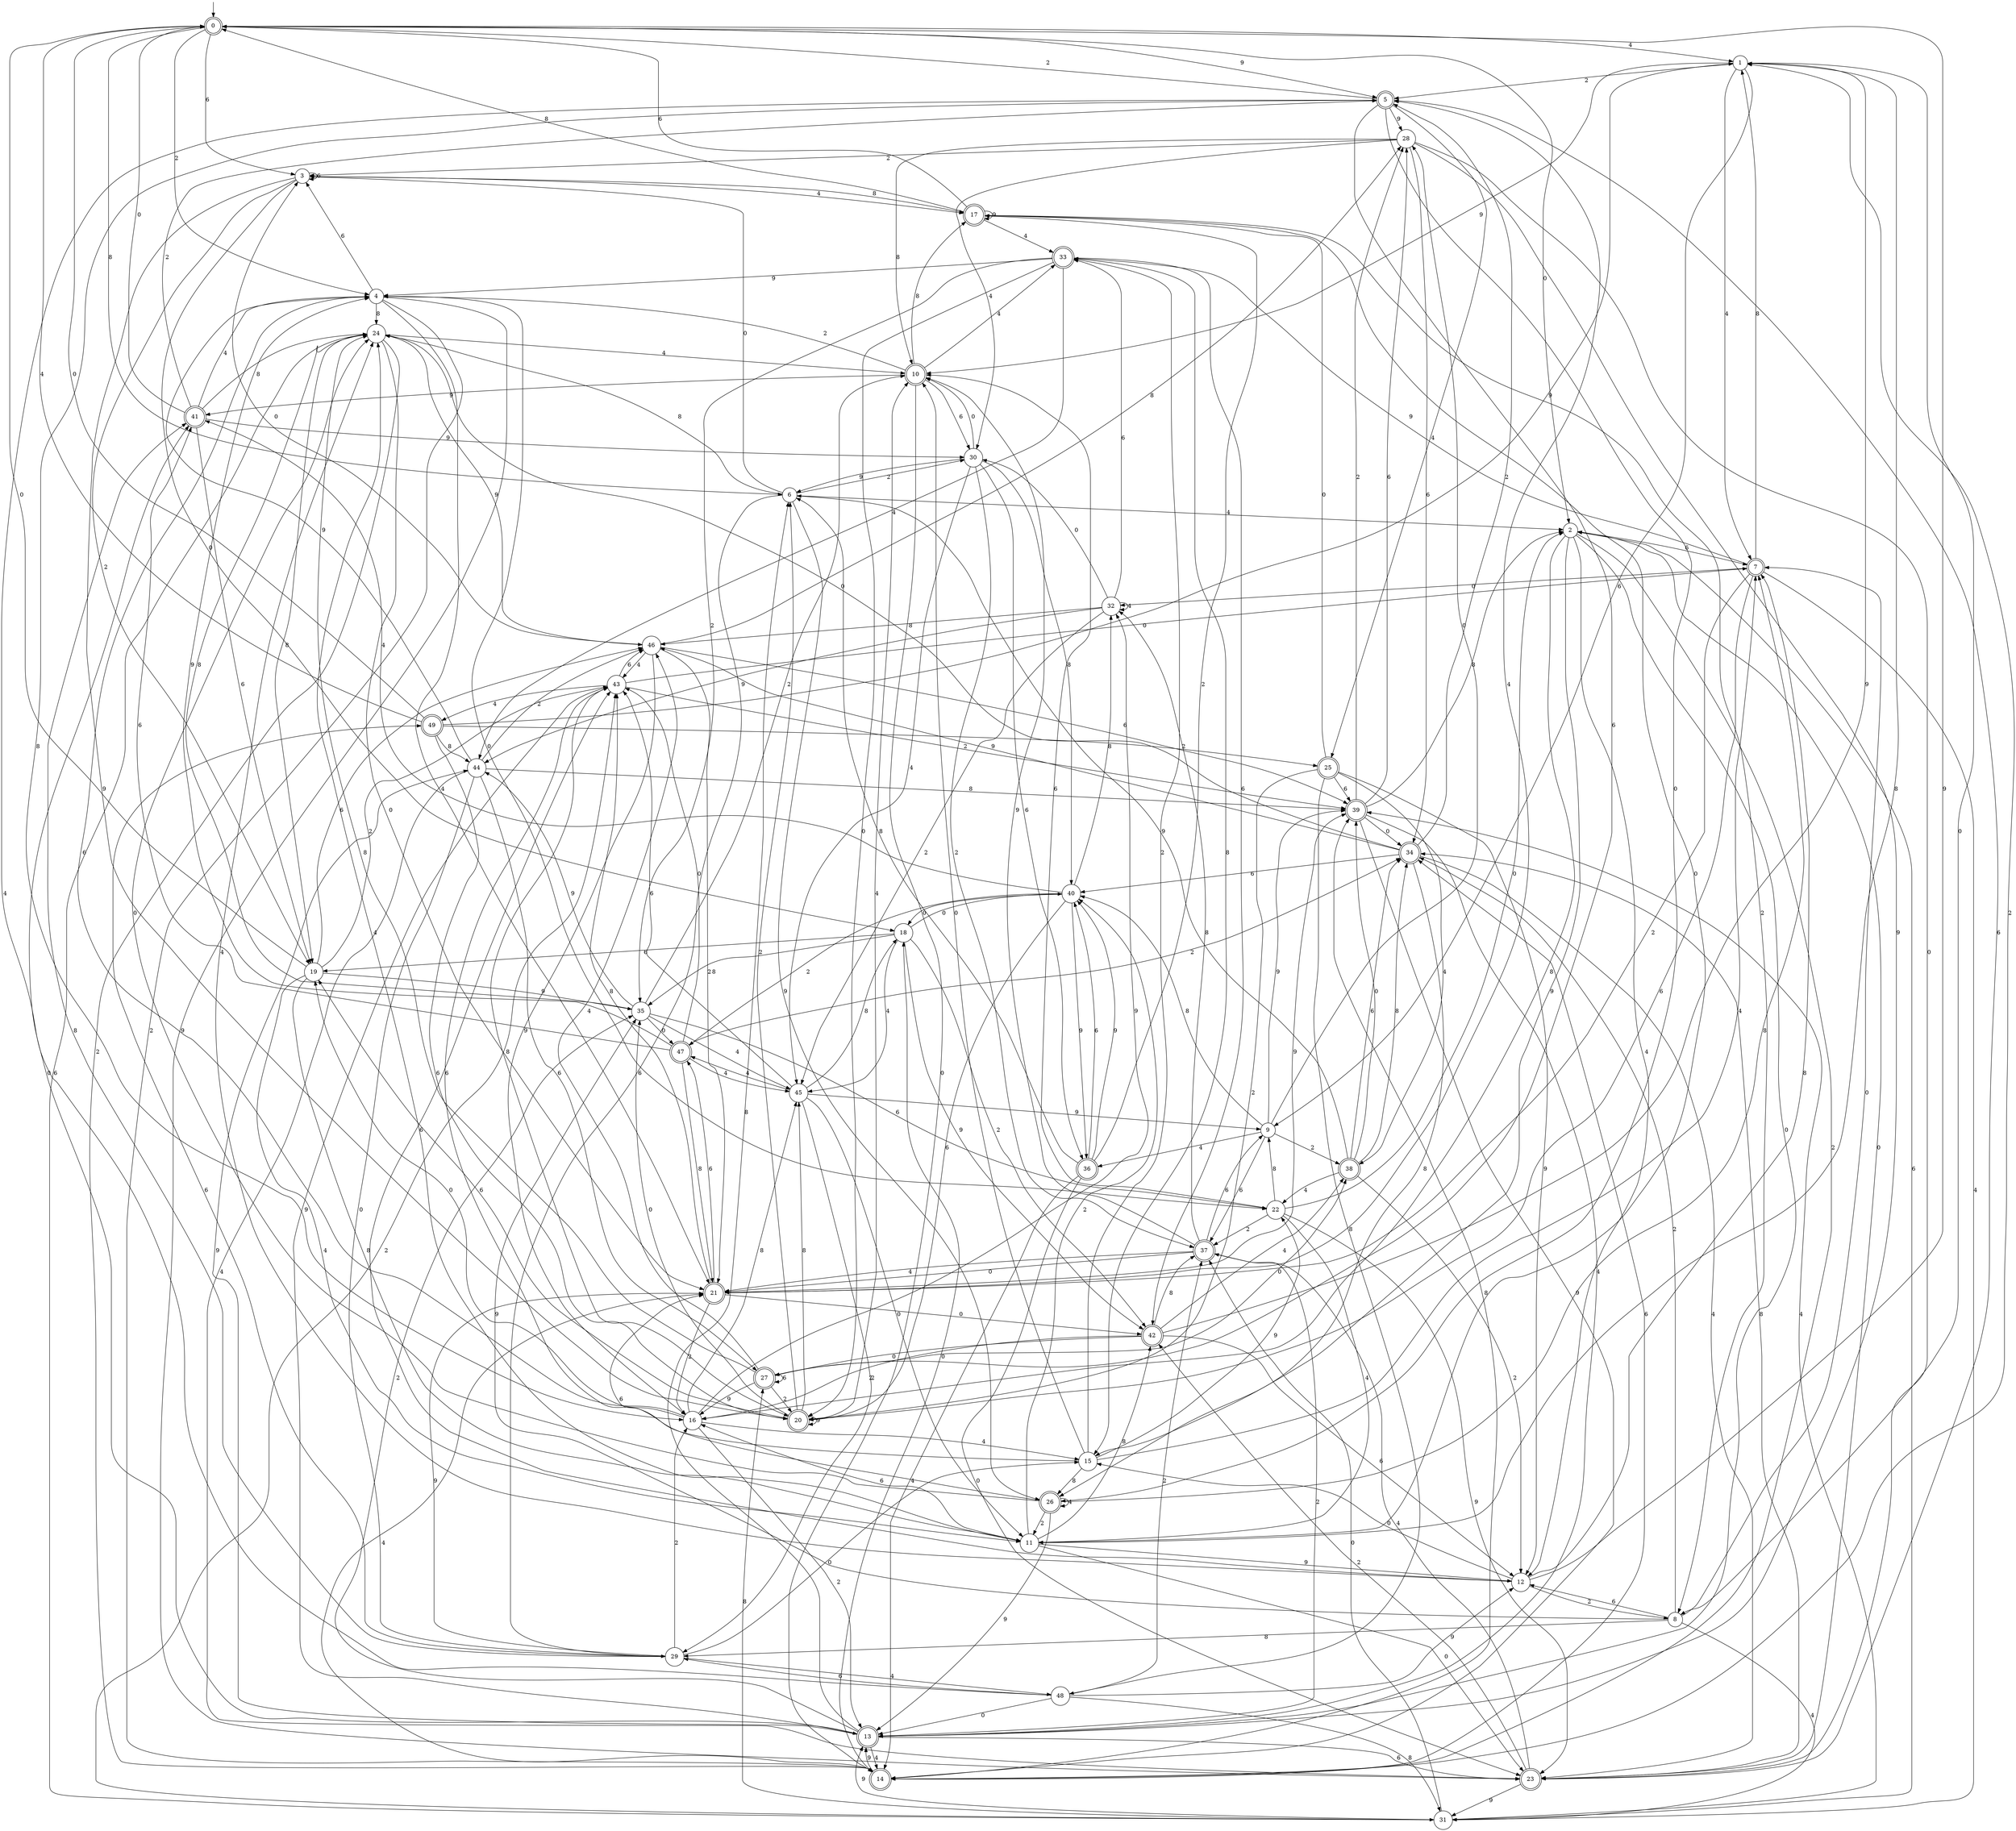 digraph g {

	s0 [shape="doublecircle" label="0"];
	s1 [shape="circle" label="1"];
	s2 [shape="circle" label="2"];
	s3 [shape="circle" label="3"];
	s4 [shape="circle" label="4"];
	s5 [shape="doublecircle" label="5"];
	s6 [shape="circle" label="6"];
	s7 [shape="doublecircle" label="7"];
	s8 [shape="circle" label="8"];
	s9 [shape="circle" label="9"];
	s10 [shape="doublecircle" label="10"];
	s11 [shape="circle" label="11"];
	s12 [shape="circle" label="12"];
	s13 [shape="doublecircle" label="13"];
	s14 [shape="doublecircle" label="14"];
	s15 [shape="circle" label="15"];
	s16 [shape="circle" label="16"];
	s17 [shape="doublecircle" label="17"];
	s18 [shape="circle" label="18"];
	s19 [shape="circle" label="19"];
	s20 [shape="doublecircle" label="20"];
	s21 [shape="doublecircle" label="21"];
	s22 [shape="circle" label="22"];
	s23 [shape="doublecircle" label="23"];
	s24 [shape="circle" label="24"];
	s25 [shape="doublecircle" label="25"];
	s26 [shape="doublecircle" label="26"];
	s27 [shape="doublecircle" label="27"];
	s28 [shape="circle" label="28"];
	s29 [shape="circle" label="29"];
	s30 [shape="circle" label="30"];
	s31 [shape="circle" label="31"];
	s32 [shape="circle" label="32"];
	s33 [shape="doublecircle" label="33"];
	s34 [shape="doublecircle" label="34"];
	s35 [shape="circle" label="35"];
	s36 [shape="doublecircle" label="36"];
	s37 [shape="doublecircle" label="37"];
	s38 [shape="doublecircle" label="38"];
	s39 [shape="doublecircle" label="39"];
	s40 [shape="circle" label="40"];
	s41 [shape="doublecircle" label="41"];
	s42 [shape="doublecircle" label="42"];
	s43 [shape="circle" label="43"];
	s44 [shape="circle" label="44"];
	s45 [shape="circle" label="45"];
	s46 [shape="circle" label="46"];
	s47 [shape="doublecircle" label="47"];
	s48 [shape="circle" label="48"];
	s49 [shape="doublecircle" label="49"];
	s0 -> s1 [label="4"];
	s0 -> s2 [label="0"];
	s0 -> s3 [label="6"];
	s0 -> s4 [label="2"];
	s0 -> s5 [label="9"];
	s0 -> s6 [label="8"];
	s1 -> s7 [label="4"];
	s1 -> s8 [label="0"];
	s1 -> s9 [label="6"];
	s1 -> s5 [label="2"];
	s1 -> s10 [label="9"];
	s1 -> s11 [label="8"];
	s2 -> s12 [label="4"];
	s2 -> s13 [label="0"];
	s2 -> s7 [label="6"];
	s2 -> s14 [label="2"];
	s2 -> s15 [label="9"];
	s2 -> s16 [label="8"];
	s3 -> s17 [label="4"];
	s3 -> s18 [label="0"];
	s3 -> s3 [label="6"];
	s3 -> s19 [label="2"];
	s3 -> s20 [label="9"];
	s3 -> s17 [label="8"];
	s4 -> s21 [label="4"];
	s4 -> s22 [label="0"];
	s4 -> s3 [label="6"];
	s4 -> s14 [label="2"];
	s4 -> s23 [label="9"];
	s4 -> s24 [label="8"];
	s5 -> s25 [label="4"];
	s5 -> s26 [label="0"];
	s5 -> s27 [label="6"];
	s5 -> s0 [label="2"];
	s5 -> s28 [label="9"];
	s5 -> s16 [label="8"];
	s6 -> s2 [label="4"];
	s6 -> s3 [label="0"];
	s6 -> s29 [label="6"];
	s6 -> s30 [label="2"];
	s6 -> s26 [label="9"];
	s6 -> s24 [label="8"];
	s7 -> s31 [label="4"];
	s7 -> s32 [label="0"];
	s7 -> s20 [label="6"];
	s7 -> s21 [label="2"];
	s7 -> s33 [label="9"];
	s7 -> s1 [label="8"];
	s8 -> s31 [label="4"];
	s8 -> s7 [label="0"];
	s8 -> s12 [label="6"];
	s8 -> s34 [label="2"];
	s8 -> s35 [label="9"];
	s8 -> s29 [label="8"];
	s9 -> s36 [label="4"];
	s9 -> s28 [label="0"];
	s9 -> s37 [label="6"];
	s9 -> s38 [label="2"];
	s9 -> s39 [label="9"];
	s9 -> s40 [label="8"];
	s10 -> s33 [label="4"];
	s10 -> s14 [label="0"];
	s10 -> s30 [label="6"];
	s10 -> s4 [label="2"];
	s10 -> s41 [label="9"];
	s10 -> s17 [label="8"];
	s11 -> s24 [label="4"];
	s11 -> s23 [label="0"];
	s11 -> s16 [label="6"];
	s11 -> s40 [label="2"];
	s11 -> s12 [label="9"];
	s11 -> s42 [label="8"];
	s12 -> s24 [label="4"];
	s12 -> s15 [label="0"];
	s12 -> s43 [label="6"];
	s12 -> s8 [label="2"];
	s12 -> s0 [label="9"];
	s12 -> s7 [label="8"];
	s13 -> s14 [label="4"];
	s13 -> s41 [label="0"];
	s13 -> s23 [label="6"];
	s13 -> s35 [label="2"];
	s13 -> s44 [label="9"];
	s13 -> s6 [label="8"];
	s14 -> s21 [label="4"];
	s14 -> s18 [label="0"];
	s14 -> s34 [label="6"];
	s14 -> s1 [label="2"];
	s14 -> s13 [label="9"];
	s14 -> s39 [label="8"];
	s15 -> s7 [label="4"];
	s15 -> s10 [label="0"];
	s15 -> s43 [label="6"];
	s15 -> s33 [label="2"];
	s15 -> s22 [label="9"];
	s15 -> s26 [label="8"];
	s16 -> s15 [label="4"];
	s16 -> s19 [label="0"];
	s16 -> s4 [label="6"];
	s16 -> s13 [label="2"];
	s16 -> s32 [label="9"];
	s16 -> s45 [label="8"];
	s17 -> s33 [label="4"];
	s17 -> s11 [label="0"];
	s17 -> s0 [label="6"];
	s17 -> s8 [label="2"];
	s17 -> s17 [label="9"];
	s17 -> s0 [label="8"];
	s18 -> s45 [label="4"];
	s18 -> s40 [label="0"];
	s18 -> s19 [label="6"];
	s18 -> s42 [label="2"];
	s18 -> s42 [label="9"];
	s18 -> s35 [label="8"];
	s19 -> s11 [label="4"];
	s19 -> s0 [label="0"];
	s19 -> s46 [label="6"];
	s19 -> s43 [label="2"];
	s19 -> s35 [label="9"];
	s19 -> s11 [label="8"];
	s20 -> s10 [label="4"];
	s20 -> s35 [label="0"];
	s20 -> s19 [label="6"];
	s20 -> s6 [label="2"];
	s20 -> s20 [label="9"];
	s20 -> s45 [label="8"];
	s21 -> s5 [label="4"];
	s21 -> s42 [label="0"];
	s21 -> s47 [label="6"];
	s21 -> s16 [label="2"];
	s21 -> s39 [label="9"];
	s21 -> s43 [label="8"];
	s22 -> s11 [label="4"];
	s22 -> s2 [label="0"];
	s22 -> s10 [label="6"];
	s22 -> s37 [label="2"];
	s22 -> s23 [label="9"];
	s22 -> s9 [label="8"];
	s23 -> s37 [label="4"];
	s23 -> s2 [label="0"];
	s23 -> s5 [label="6"];
	s23 -> s42 [label="2"];
	s23 -> s31 [label="9"];
	s23 -> s34 [label="8"];
	s24 -> s10 [label="4"];
	s24 -> s21 [label="0"];
	s24 -> s31 [label="6"];
	s24 -> s14 [label="2"];
	s24 -> s46 [label="9"];
	s24 -> s19 [label="8"];
	s25 -> s38 [label="4"];
	s25 -> s17 [label="0"];
	s25 -> s39 [label="6"];
	s25 -> s20 [label="2"];
	s25 -> s12 [label="9"];
	s25 -> s48 [label="8"];
	s26 -> s26 [label="4"];
	s26 -> s24 [label="0"];
	s26 -> s21 [label="6"];
	s26 -> s11 [label="2"];
	s26 -> s13 [label="9"];
	s26 -> s7 [label="8"];
	s27 -> s46 [label="4"];
	s27 -> s38 [label="0"];
	s27 -> s27 [label="6"];
	s27 -> s20 [label="2"];
	s27 -> s16 [label="9"];
	s27 -> s24 [label="8"];
	s28 -> s30 [label="4"];
	s28 -> s23 [label="0"];
	s28 -> s34 [label="6"];
	s28 -> s3 [label="2"];
	s28 -> s13 [label="9"];
	s28 -> s10 [label="8"];
	s29 -> s48 [label="4"];
	s29 -> s15 [label="0"];
	s29 -> s49 [label="6"];
	s29 -> s16 [label="2"];
	s29 -> s21 [label="9"];
	s29 -> s41 [label="8"];
	s30 -> s45 [label="4"];
	s30 -> s10 [label="0"];
	s30 -> s36 [label="6"];
	s30 -> s37 [label="2"];
	s30 -> s6 [label="9"];
	s30 -> s40 [label="8"];
	s31 -> s39 [label="4"];
	s31 -> s37 [label="0"];
	s31 -> s2 [label="6"];
	s31 -> s43 [label="2"];
	s31 -> s13 [label="9"];
	s31 -> s27 [label="8"];
	s32 -> s32 [label="4"];
	s32 -> s30 [label="0"];
	s32 -> s33 [label="6"];
	s32 -> s45 [label="2"];
	s32 -> s44 [label="9"];
	s32 -> s46 [label="8"];
	s33 -> s44 [label="4"];
	s33 -> s20 [label="0"];
	s33 -> s42 [label="6"];
	s33 -> s35 [label="2"];
	s33 -> s4 [label="9"];
	s33 -> s15 [label="8"];
	s34 -> s23 [label="4"];
	s34 -> s24 [label="0"];
	s34 -> s40 [label="6"];
	s34 -> s5 [label="2"];
	s34 -> s46 [label="9"];
	s34 -> s26 [label="8"];
	s35 -> s45 [label="4"];
	s35 -> s47 [label="0"];
	s35 -> s22 [label="6"];
	s35 -> s10 [label="2"];
	s35 -> s44 [label="9"];
	s35 -> s24 [label="8"];
	s36 -> s14 [label="4"];
	s36 -> s23 [label="0"];
	s36 -> s40 [label="6"];
	s36 -> s17 [label="2"];
	s36 -> s40 [label="9"];
	s36 -> s6 [label="8"];
	s37 -> s21 [label="4"];
	s37 -> s21 [label="0"];
	s37 -> s9 [label="6"];
	s37 -> s13 [label="2"];
	s37 -> s10 [label="9"];
	s37 -> s32 [label="8"];
	s38 -> s22 [label="4"];
	s38 -> s39 [label="0"];
	s38 -> s34 [label="6"];
	s38 -> s12 [label="2"];
	s38 -> s6 [label="9"];
	s38 -> s34 [label="8"];
	s39 -> s13 [label="4"];
	s39 -> s34 [label="0"];
	s39 -> s28 [label="6"];
	s39 -> s28 [label="2"];
	s39 -> s14 [label="9"];
	s39 -> s2 [label="8"];
	s40 -> s41 [label="4"];
	s40 -> s18 [label="0"];
	s40 -> s20 [label="6"];
	s40 -> s47 [label="2"];
	s40 -> s36 [label="9"];
	s40 -> s32 [label="8"];
	s41 -> s4 [label="4"];
	s41 -> s0 [label="0"];
	s41 -> s19 [label="6"];
	s41 -> s5 [label="2"];
	s41 -> s30 [label="9"];
	s41 -> s24 [label="8"];
	s42 -> s38 [label="4"];
	s42 -> s27 [label="0"];
	s42 -> s12 [label="6"];
	s42 -> s16 [label="2"];
	s42 -> s1 [label="9"];
	s42 -> s37 [label="8"];
	s43 -> s49 [label="4"];
	s43 -> s7 [label="0"];
	s43 -> s46 [label="6"];
	s43 -> s39 [label="2"];
	s43 -> s13 [label="9"];
	s43 -> s20 [label="8"];
	s44 -> s23 [label="4"];
	s44 -> s29 [label="0"];
	s44 -> s27 [label="6"];
	s44 -> s46 [label="2"];
	s44 -> s4 [label="9"];
	s44 -> s39 [label="8"];
	s45 -> s47 [label="4"];
	s45 -> s11 [label="0"];
	s45 -> s43 [label="6"];
	s45 -> s29 [label="2"];
	s45 -> s9 [label="9"];
	s45 -> s18 [label="8"];
	s46 -> s43 [label="4"];
	s46 -> s3 [label="0"];
	s46 -> s39 [label="6"];
	s46 -> s21 [label="2"];
	s46 -> s16 [label="9"];
	s46 -> s28 [label="8"];
	s47 -> s45 [label="4"];
	s47 -> s43 [label="0"];
	s47 -> s41 [label="6"];
	s47 -> s34 [label="2"];
	s47 -> s4 [label="9"];
	s47 -> s21 [label="8"];
	s48 -> s5 [label="4"];
	s48 -> s13 [label="0"];
	s48 -> s29 [label="6"];
	s48 -> s37 [label="2"];
	s48 -> s12 [label="9"];
	s48 -> s31 [label="8"];
	s49 -> s0 [label="4"];
	s49 -> s0 [label="0"];
	s49 -> s20 [label="6"];
	s49 -> s25 [label="2"];
	s49 -> s1 [label="9"];
	s49 -> s44 [label="8"];

__start0 [label="" shape="none" width="0" height="0"];
__start0 -> s0;

}
